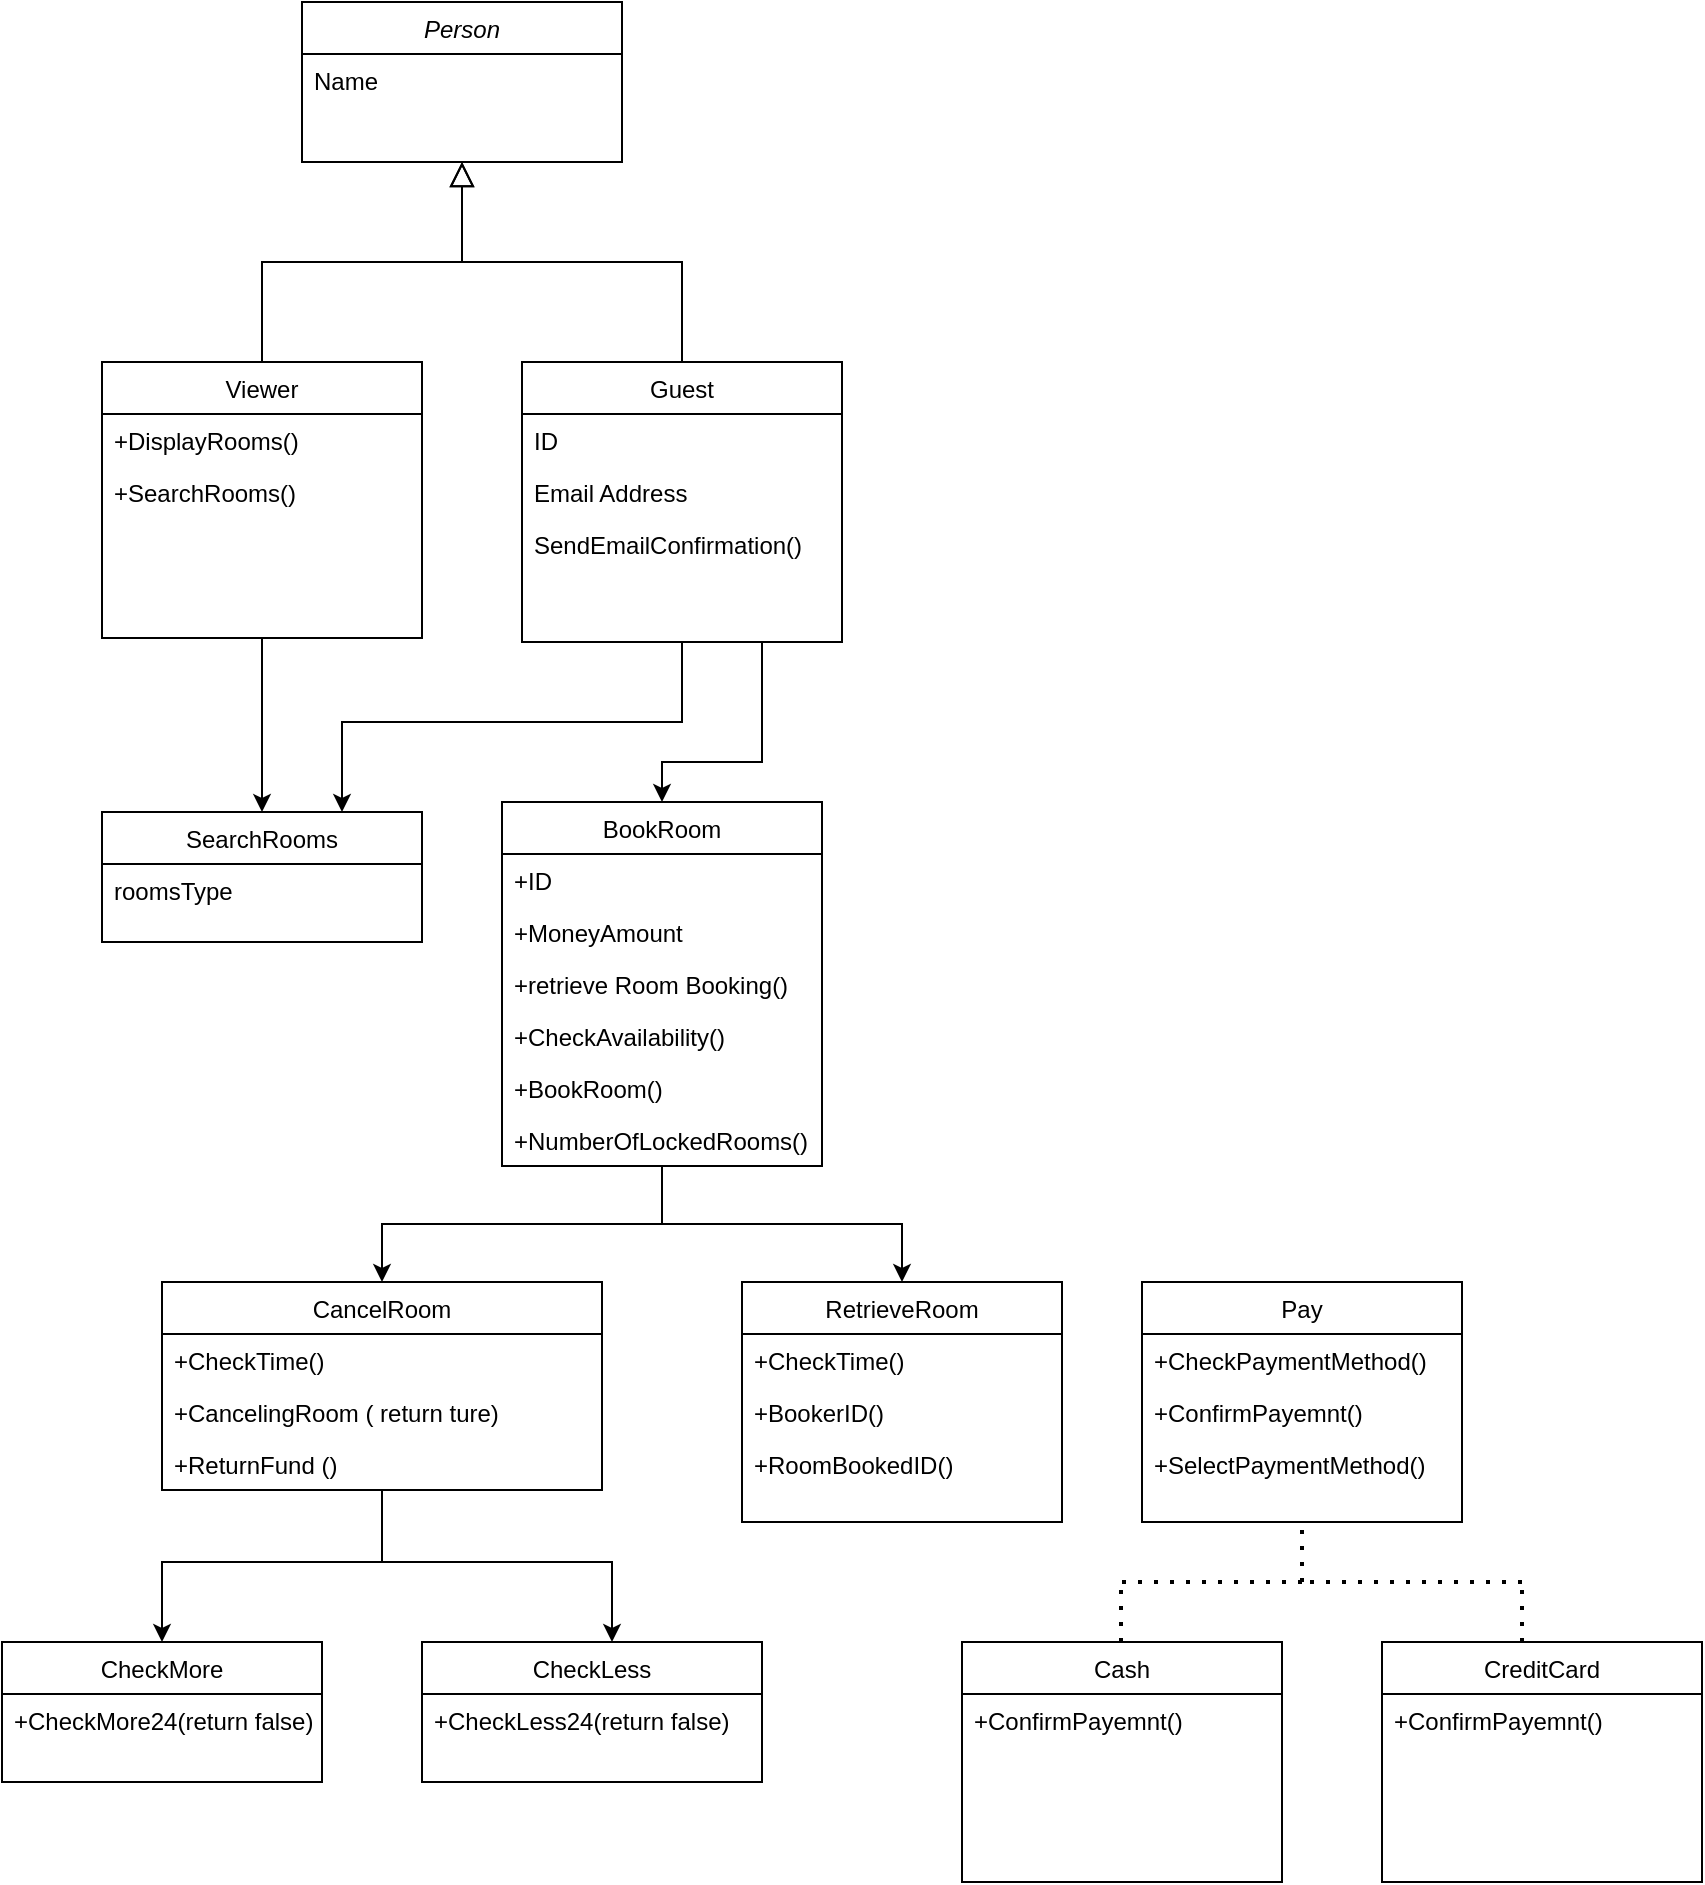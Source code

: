 <mxfile version="13.10.9" type="github">
  <diagram id="C5RBs43oDa-KdzZeNtuy" name="Page-1">
    <mxGraphModel dx="1019" dy="456" grid="1" gridSize="10" guides="1" tooltips="1" connect="1" arrows="1" fold="1" page="1" pageScale="1" pageWidth="827" pageHeight="1169" math="0" shadow="0">
      <root>
        <mxCell id="WIyWlLk6GJQsqaUBKTNV-0" />
        <mxCell id="WIyWlLk6GJQsqaUBKTNV-1" parent="WIyWlLk6GJQsqaUBKTNV-0" />
        <mxCell id="zkfFHV4jXpPFQw0GAbJ--0" value="Person" style="swimlane;fontStyle=2;align=center;verticalAlign=top;childLayout=stackLayout;horizontal=1;startSize=26;horizontalStack=0;resizeParent=1;resizeLast=0;collapsible=1;marginBottom=0;rounded=0;shadow=0;strokeWidth=1;" parent="WIyWlLk6GJQsqaUBKTNV-1" vertex="1">
          <mxGeometry x="220" y="180" width="160" height="80" as="geometry">
            <mxRectangle x="230" y="140" width="160" height="26" as="alternateBounds" />
          </mxGeometry>
        </mxCell>
        <mxCell id="zkfFHV4jXpPFQw0GAbJ--1" value="Name" style="text;align=left;verticalAlign=top;spacingLeft=4;spacingRight=4;overflow=hidden;rotatable=0;points=[[0,0.5],[1,0.5]];portConstraint=eastwest;" parent="zkfFHV4jXpPFQw0GAbJ--0" vertex="1">
          <mxGeometry y="26" width="160" height="26" as="geometry" />
        </mxCell>
        <mxCell id="uaUlRpcdH6cN6g0oEgt6-7" style="edgeStyle=orthogonalEdgeStyle;rounded=0;orthogonalLoop=1;jettySize=auto;html=1;exitX=0.5;exitY=1;exitDx=0;exitDy=0;entryX=0.5;entryY=0;entryDx=0;entryDy=0;" edge="1" parent="WIyWlLk6GJQsqaUBKTNV-1" source="zkfFHV4jXpPFQw0GAbJ--6" target="uaUlRpcdH6cN6g0oEgt6-3">
          <mxGeometry relative="1" as="geometry" />
        </mxCell>
        <mxCell id="zkfFHV4jXpPFQw0GAbJ--6" value="Viewer" style="swimlane;fontStyle=0;align=center;verticalAlign=top;childLayout=stackLayout;horizontal=1;startSize=26;horizontalStack=0;resizeParent=1;resizeLast=0;collapsible=1;marginBottom=0;rounded=0;shadow=0;strokeWidth=1;" parent="WIyWlLk6GJQsqaUBKTNV-1" vertex="1">
          <mxGeometry x="120" y="360" width="160" height="138" as="geometry">
            <mxRectangle x="130" y="380" width="160" height="26" as="alternateBounds" />
          </mxGeometry>
        </mxCell>
        <mxCell id="zkfFHV4jXpPFQw0GAbJ--11" value="+DisplayRooms()" style="text;align=left;verticalAlign=top;spacingLeft=4;spacingRight=4;overflow=hidden;rotatable=0;points=[[0,0.5],[1,0.5]];portConstraint=eastwest;" parent="zkfFHV4jXpPFQw0GAbJ--6" vertex="1">
          <mxGeometry y="26" width="160" height="26" as="geometry" />
        </mxCell>
        <mxCell id="uaUlRpcdH6cN6g0oEgt6-2" value="+SearchRooms()" style="text;align=left;verticalAlign=top;spacingLeft=4;spacingRight=4;overflow=hidden;rotatable=0;points=[[0,0.5],[1,0.5]];portConstraint=eastwest;" vertex="1" parent="zkfFHV4jXpPFQw0GAbJ--6">
          <mxGeometry y="52" width="160" height="26" as="geometry" />
        </mxCell>
        <mxCell id="zkfFHV4jXpPFQw0GAbJ--12" value="" style="endArrow=block;endSize=10;endFill=0;shadow=0;strokeWidth=1;rounded=0;edgeStyle=elbowEdgeStyle;elbow=vertical;" parent="WIyWlLk6GJQsqaUBKTNV-1" source="zkfFHV4jXpPFQw0GAbJ--6" target="zkfFHV4jXpPFQw0GAbJ--0" edge="1">
          <mxGeometry width="160" relative="1" as="geometry">
            <mxPoint x="200" y="203" as="sourcePoint" />
            <mxPoint x="200" y="203" as="targetPoint" />
          </mxGeometry>
        </mxCell>
        <mxCell id="uaUlRpcdH6cN6g0oEgt6-11" style="edgeStyle=orthogonalEdgeStyle;rounded=0;orthogonalLoop=1;jettySize=auto;html=1;entryX=0.75;entryY=0;entryDx=0;entryDy=0;" edge="1" parent="WIyWlLk6GJQsqaUBKTNV-1" source="zkfFHV4jXpPFQw0GAbJ--13" target="uaUlRpcdH6cN6g0oEgt6-3">
          <mxGeometry relative="1" as="geometry">
            <Array as="points">
              <mxPoint x="410" y="540" />
              <mxPoint x="240" y="540" />
            </Array>
          </mxGeometry>
        </mxCell>
        <mxCell id="uaUlRpcdH6cN6g0oEgt6-12" style="edgeStyle=orthogonalEdgeStyle;rounded=0;orthogonalLoop=1;jettySize=auto;html=1;" edge="1" parent="WIyWlLk6GJQsqaUBKTNV-1" source="zkfFHV4jXpPFQw0GAbJ--13" target="uaUlRpcdH6cN6g0oEgt6-9">
          <mxGeometry relative="1" as="geometry">
            <Array as="points">
              <mxPoint x="450" y="560" />
              <mxPoint x="400" y="560" />
            </Array>
          </mxGeometry>
        </mxCell>
        <mxCell id="zkfFHV4jXpPFQw0GAbJ--13" value="Guest" style="swimlane;fontStyle=0;align=center;verticalAlign=top;childLayout=stackLayout;horizontal=1;startSize=26;horizontalStack=0;resizeParent=1;resizeLast=0;collapsible=1;marginBottom=0;rounded=0;shadow=0;strokeWidth=1;" parent="WIyWlLk6GJQsqaUBKTNV-1" vertex="1">
          <mxGeometry x="330" y="360" width="160" height="140" as="geometry">
            <mxRectangle x="340" y="380" width="170" height="26" as="alternateBounds" />
          </mxGeometry>
        </mxCell>
        <mxCell id="uaUlRpcdH6cN6g0oEgt6-0" value="ID" style="text;align=left;verticalAlign=top;spacingLeft=4;spacingRight=4;overflow=hidden;rotatable=0;points=[[0,0.5],[1,0.5]];portConstraint=eastwest;" vertex="1" parent="zkfFHV4jXpPFQw0GAbJ--13">
          <mxGeometry y="26" width="160" height="26" as="geometry" />
        </mxCell>
        <mxCell id="uaUlRpcdH6cN6g0oEgt6-1" value="Email Address" style="text;align=left;verticalAlign=top;spacingLeft=4;spacingRight=4;overflow=hidden;rotatable=0;points=[[0,0.5],[1,0.5]];portConstraint=eastwest;" vertex="1" parent="zkfFHV4jXpPFQw0GAbJ--13">
          <mxGeometry y="52" width="160" height="26" as="geometry" />
        </mxCell>
        <mxCell id="uaUlRpcdH6cN6g0oEgt6-36" value="SendEmailConfirmation()" style="text;align=left;verticalAlign=top;spacingLeft=4;spacingRight=4;overflow=hidden;rotatable=0;points=[[0,0.5],[1,0.5]];portConstraint=eastwest;" vertex="1" parent="zkfFHV4jXpPFQw0GAbJ--13">
          <mxGeometry y="78" width="160" height="26" as="geometry" />
        </mxCell>
        <mxCell id="zkfFHV4jXpPFQw0GAbJ--16" value="" style="endArrow=block;endSize=10;endFill=0;shadow=0;strokeWidth=1;rounded=0;edgeStyle=elbowEdgeStyle;elbow=vertical;" parent="WIyWlLk6GJQsqaUBKTNV-1" source="zkfFHV4jXpPFQw0GAbJ--13" target="zkfFHV4jXpPFQw0GAbJ--0" edge="1">
          <mxGeometry width="160" relative="1" as="geometry">
            <mxPoint x="210" y="373" as="sourcePoint" />
            <mxPoint x="310" y="271" as="targetPoint" />
          </mxGeometry>
        </mxCell>
        <mxCell id="uaUlRpcdH6cN6g0oEgt6-3" value="SearchRooms" style="swimlane;fontStyle=0;align=center;verticalAlign=top;childLayout=stackLayout;horizontal=1;startSize=26;horizontalStack=0;resizeParent=1;resizeLast=0;collapsible=1;marginBottom=0;rounded=0;shadow=0;strokeWidth=1;" vertex="1" parent="WIyWlLk6GJQsqaUBKTNV-1">
          <mxGeometry x="120" y="585" width="160" height="65" as="geometry">
            <mxRectangle x="130" y="380" width="160" height="26" as="alternateBounds" />
          </mxGeometry>
        </mxCell>
        <mxCell id="uaUlRpcdH6cN6g0oEgt6-4" value="roomsType" style="text;align=left;verticalAlign=top;spacingLeft=4;spacingRight=4;overflow=hidden;rotatable=0;points=[[0,0.5],[1,0.5]];portConstraint=eastwest;" vertex="1" parent="uaUlRpcdH6cN6g0oEgt6-3">
          <mxGeometry y="26" width="160" height="26" as="geometry" />
        </mxCell>
        <mxCell id="uaUlRpcdH6cN6g0oEgt6-23" style="edgeStyle=orthogonalEdgeStyle;rounded=0;orthogonalLoop=1;jettySize=auto;html=1;entryX=0.5;entryY=0;entryDx=0;entryDy=0;" edge="1" parent="WIyWlLk6GJQsqaUBKTNV-1" source="uaUlRpcdH6cN6g0oEgt6-9" target="uaUlRpcdH6cN6g0oEgt6-15">
          <mxGeometry relative="1" as="geometry" />
        </mxCell>
        <mxCell id="uaUlRpcdH6cN6g0oEgt6-35" style="edgeStyle=orthogonalEdgeStyle;rounded=0;orthogonalLoop=1;jettySize=auto;html=1;exitX=0.5;exitY=1;exitDx=0;exitDy=0;" edge="1" parent="WIyWlLk6GJQsqaUBKTNV-1" source="uaUlRpcdH6cN6g0oEgt6-9" target="uaUlRpcdH6cN6g0oEgt6-31">
          <mxGeometry relative="1" as="geometry" />
        </mxCell>
        <mxCell id="uaUlRpcdH6cN6g0oEgt6-9" value="BookRoom" style="swimlane;fontStyle=0;align=center;verticalAlign=top;childLayout=stackLayout;horizontal=1;startSize=26;horizontalStack=0;resizeParent=1;resizeLast=0;collapsible=1;marginBottom=0;rounded=0;shadow=0;strokeWidth=1;" vertex="1" parent="WIyWlLk6GJQsqaUBKTNV-1">
          <mxGeometry x="320" y="580" width="160" height="182" as="geometry">
            <mxRectangle x="130" y="380" width="160" height="26" as="alternateBounds" />
          </mxGeometry>
        </mxCell>
        <mxCell id="uaUlRpcdH6cN6g0oEgt6-10" value="+ID" style="text;align=left;verticalAlign=top;spacingLeft=4;spacingRight=4;overflow=hidden;rotatable=0;points=[[0,0.5],[1,0.5]];portConstraint=eastwest;" vertex="1" parent="uaUlRpcdH6cN6g0oEgt6-9">
          <mxGeometry y="26" width="160" height="26" as="geometry" />
        </mxCell>
        <mxCell id="uaUlRpcdH6cN6g0oEgt6-46" value="+MoneyAmount" style="text;align=left;verticalAlign=top;spacingLeft=4;spacingRight=4;overflow=hidden;rotatable=0;points=[[0,0.5],[1,0.5]];portConstraint=eastwest;" vertex="1" parent="uaUlRpcdH6cN6g0oEgt6-9">
          <mxGeometry y="52" width="160" height="26" as="geometry" />
        </mxCell>
        <mxCell id="uaUlRpcdH6cN6g0oEgt6-14" value="+retrieve Room Booking()" style="text;align=left;verticalAlign=top;spacingLeft=4;spacingRight=4;overflow=hidden;rotatable=0;points=[[0,0.5],[1,0.5]];portConstraint=eastwest;" vertex="1" parent="uaUlRpcdH6cN6g0oEgt6-9">
          <mxGeometry y="78" width="160" height="26" as="geometry" />
        </mxCell>
        <mxCell id="uaUlRpcdH6cN6g0oEgt6-27" value="+CheckAvailability()" style="text;align=left;verticalAlign=top;spacingLeft=4;spacingRight=4;overflow=hidden;rotatable=0;points=[[0,0.5],[1,0.5]];portConstraint=eastwest;" vertex="1" parent="uaUlRpcdH6cN6g0oEgt6-9">
          <mxGeometry y="104" width="160" height="26" as="geometry" />
        </mxCell>
        <mxCell id="uaUlRpcdH6cN6g0oEgt6-13" value="+BookRoom()" style="text;align=left;verticalAlign=top;spacingLeft=4;spacingRight=4;overflow=hidden;rotatable=0;points=[[0,0.5],[1,0.5]];portConstraint=eastwest;" vertex="1" parent="uaUlRpcdH6cN6g0oEgt6-9">
          <mxGeometry y="130" width="160" height="26" as="geometry" />
        </mxCell>
        <mxCell id="uaUlRpcdH6cN6g0oEgt6-47" value="+NumberOfLockedRooms()" style="text;align=left;verticalAlign=top;spacingLeft=4;spacingRight=4;overflow=hidden;rotatable=0;points=[[0,0.5],[1,0.5]];portConstraint=eastwest;" vertex="1" parent="uaUlRpcdH6cN6g0oEgt6-9">
          <mxGeometry y="156" width="160" height="26" as="geometry" />
        </mxCell>
        <mxCell id="uaUlRpcdH6cN6g0oEgt6-15" value="RetrieveRoom" style="swimlane;fontStyle=0;align=center;verticalAlign=top;childLayout=stackLayout;horizontal=1;startSize=26;horizontalStack=0;resizeParent=1;resizeLast=0;collapsible=1;marginBottom=0;rounded=0;shadow=0;strokeWidth=1;" vertex="1" parent="WIyWlLk6GJQsqaUBKTNV-1">
          <mxGeometry x="440" y="820" width="160" height="120" as="geometry">
            <mxRectangle x="130" y="380" width="160" height="26" as="alternateBounds" />
          </mxGeometry>
        </mxCell>
        <mxCell id="uaUlRpcdH6cN6g0oEgt6-16" value="+CheckTime()" style="text;align=left;verticalAlign=top;spacingLeft=4;spacingRight=4;overflow=hidden;rotatable=0;points=[[0,0.5],[1,0.5]];portConstraint=eastwest;" vertex="1" parent="uaUlRpcdH6cN6g0oEgt6-15">
          <mxGeometry y="26" width="160" height="26" as="geometry" />
        </mxCell>
        <mxCell id="uaUlRpcdH6cN6g0oEgt6-24" value="+BookerID()" style="text;align=left;verticalAlign=top;spacingLeft=4;spacingRight=4;overflow=hidden;rotatable=0;points=[[0,0.5],[1,0.5]];portConstraint=eastwest;" vertex="1" parent="uaUlRpcdH6cN6g0oEgt6-15">
          <mxGeometry y="52" width="160" height="26" as="geometry" />
        </mxCell>
        <mxCell id="uaUlRpcdH6cN6g0oEgt6-26" value="+RoomBookedID()" style="text;align=left;verticalAlign=top;spacingLeft=4;spacingRight=4;overflow=hidden;rotatable=0;points=[[0,0.5],[1,0.5]];portConstraint=eastwest;" vertex="1" parent="uaUlRpcdH6cN6g0oEgt6-15">
          <mxGeometry y="78" width="160" height="26" as="geometry" />
        </mxCell>
        <mxCell id="uaUlRpcdH6cN6g0oEgt6-40" style="edgeStyle=orthogonalEdgeStyle;rounded=0;orthogonalLoop=1;jettySize=auto;html=1;" edge="1" parent="WIyWlLk6GJQsqaUBKTNV-1" source="uaUlRpcdH6cN6g0oEgt6-31" target="uaUlRpcdH6cN6g0oEgt6-37">
          <mxGeometry relative="1" as="geometry">
            <mxPoint x="190" y="925" as="targetPoint" />
            <Array as="points">
              <mxPoint x="260" y="960" />
              <mxPoint x="150" y="960" />
            </Array>
          </mxGeometry>
        </mxCell>
        <mxCell id="uaUlRpcdH6cN6g0oEgt6-43" style="edgeStyle=orthogonalEdgeStyle;rounded=0;orthogonalLoop=1;jettySize=auto;html=1;" edge="1" parent="WIyWlLk6GJQsqaUBKTNV-1" source="uaUlRpcdH6cN6g0oEgt6-31" target="uaUlRpcdH6cN6g0oEgt6-41">
          <mxGeometry relative="1" as="geometry">
            <Array as="points">
              <mxPoint x="260" y="960" />
              <mxPoint x="375" y="960" />
            </Array>
          </mxGeometry>
        </mxCell>
        <mxCell id="uaUlRpcdH6cN6g0oEgt6-31" value="CancelRoom" style="swimlane;fontStyle=0;align=center;verticalAlign=top;childLayout=stackLayout;horizontal=1;startSize=26;horizontalStack=0;resizeParent=1;resizeLast=0;collapsible=1;marginBottom=0;rounded=0;shadow=0;strokeWidth=1;" vertex="1" parent="WIyWlLk6GJQsqaUBKTNV-1">
          <mxGeometry x="150" y="820" width="220" height="104" as="geometry">
            <mxRectangle x="130" y="380" width="160" height="26" as="alternateBounds" />
          </mxGeometry>
        </mxCell>
        <mxCell id="uaUlRpcdH6cN6g0oEgt6-39" value="+CheckTime()" style="text;align=left;verticalAlign=top;spacingLeft=4;spacingRight=4;overflow=hidden;rotatable=0;points=[[0,0.5],[1,0.5]];portConstraint=eastwest;" vertex="1" parent="uaUlRpcdH6cN6g0oEgt6-31">
          <mxGeometry y="26" width="220" height="26" as="geometry" />
        </mxCell>
        <mxCell id="uaUlRpcdH6cN6g0oEgt6-44" value="+CancelingRoom ( return ture)" style="text;align=left;verticalAlign=top;spacingLeft=4;spacingRight=4;overflow=hidden;rotatable=0;points=[[0,0.5],[1,0.5]];portConstraint=eastwest;" vertex="1" parent="uaUlRpcdH6cN6g0oEgt6-31">
          <mxGeometry y="52" width="220" height="26" as="geometry" />
        </mxCell>
        <mxCell id="uaUlRpcdH6cN6g0oEgt6-45" value="+ReturnFund ()" style="text;align=left;verticalAlign=top;spacingLeft=4;spacingRight=4;overflow=hidden;rotatable=0;points=[[0,0.5],[1,0.5]];portConstraint=eastwest;" vertex="1" parent="uaUlRpcdH6cN6g0oEgt6-31">
          <mxGeometry y="78" width="220" height="26" as="geometry" />
        </mxCell>
        <mxCell id="uaUlRpcdH6cN6g0oEgt6-37" value="CheckMore" style="swimlane;fontStyle=0;align=center;verticalAlign=top;childLayout=stackLayout;horizontal=1;startSize=26;horizontalStack=0;resizeParent=1;resizeLast=0;collapsible=1;marginBottom=0;rounded=0;shadow=0;strokeWidth=1;" vertex="1" parent="WIyWlLk6GJQsqaUBKTNV-1">
          <mxGeometry x="70" y="1000" width="160" height="70" as="geometry">
            <mxRectangle x="130" y="380" width="160" height="26" as="alternateBounds" />
          </mxGeometry>
        </mxCell>
        <mxCell id="uaUlRpcdH6cN6g0oEgt6-38" value="+CheckMore24(return false)" style="text;align=left;verticalAlign=top;spacingLeft=4;spacingRight=4;overflow=hidden;rotatable=0;points=[[0,0.5],[1,0.5]];portConstraint=eastwest;" vertex="1" parent="uaUlRpcdH6cN6g0oEgt6-37">
          <mxGeometry y="26" width="160" height="26" as="geometry" />
        </mxCell>
        <mxCell id="uaUlRpcdH6cN6g0oEgt6-41" value="CheckLess" style="swimlane;fontStyle=0;align=center;verticalAlign=top;childLayout=stackLayout;horizontal=1;startSize=26;horizontalStack=0;resizeParent=1;resizeLast=0;collapsible=1;marginBottom=0;rounded=0;shadow=0;strokeWidth=1;" vertex="1" parent="WIyWlLk6GJQsqaUBKTNV-1">
          <mxGeometry x="280" y="1000" width="170" height="70" as="geometry">
            <mxRectangle x="130" y="380" width="160" height="26" as="alternateBounds" />
          </mxGeometry>
        </mxCell>
        <mxCell id="uaUlRpcdH6cN6g0oEgt6-42" value="+CheckLess24(return false)" style="text;align=left;verticalAlign=top;spacingLeft=4;spacingRight=4;overflow=hidden;rotatable=0;points=[[0,0.5],[1,0.5]];portConstraint=eastwest;" vertex="1" parent="uaUlRpcdH6cN6g0oEgt6-41">
          <mxGeometry y="26" width="170" height="26" as="geometry" />
        </mxCell>
        <mxCell id="uaUlRpcdH6cN6g0oEgt6-48" value="Pay" style="swimlane;fontStyle=0;align=center;verticalAlign=top;childLayout=stackLayout;horizontal=1;startSize=26;horizontalStack=0;resizeParent=1;resizeLast=0;collapsible=1;marginBottom=0;rounded=0;shadow=0;strokeWidth=1;" vertex="1" parent="WIyWlLk6GJQsqaUBKTNV-1">
          <mxGeometry x="640" y="820" width="160" height="120" as="geometry">
            <mxRectangle x="130" y="380" width="160" height="26" as="alternateBounds" />
          </mxGeometry>
        </mxCell>
        <mxCell id="uaUlRpcdH6cN6g0oEgt6-49" value="+CheckPaymentMethod()" style="text;align=left;verticalAlign=top;spacingLeft=4;spacingRight=4;overflow=hidden;rotatable=0;points=[[0,0.5],[1,0.5]];portConstraint=eastwest;" vertex="1" parent="uaUlRpcdH6cN6g0oEgt6-48">
          <mxGeometry y="26" width="160" height="26" as="geometry" />
        </mxCell>
        <mxCell id="uaUlRpcdH6cN6g0oEgt6-50" value="+ConfirmPayemnt()" style="text;align=left;verticalAlign=top;spacingLeft=4;spacingRight=4;overflow=hidden;rotatable=0;points=[[0,0.5],[1,0.5]];portConstraint=eastwest;" vertex="1" parent="uaUlRpcdH6cN6g0oEgt6-48">
          <mxGeometry y="52" width="160" height="26" as="geometry" />
        </mxCell>
        <mxCell id="uaUlRpcdH6cN6g0oEgt6-52" value="+SelectPaymentMethod()" style="text;align=left;verticalAlign=top;spacingLeft=4;spacingRight=4;overflow=hidden;rotatable=0;points=[[0,0.5],[1,0.5]];portConstraint=eastwest;" vertex="1" parent="uaUlRpcdH6cN6g0oEgt6-48">
          <mxGeometry y="78" width="160" height="26" as="geometry" />
        </mxCell>
        <mxCell id="uaUlRpcdH6cN6g0oEgt6-53" value="CreditCard" style="swimlane;fontStyle=0;align=center;verticalAlign=top;childLayout=stackLayout;horizontal=1;startSize=26;horizontalStack=0;resizeParent=1;resizeLast=0;collapsible=1;marginBottom=0;rounded=0;shadow=0;strokeWidth=1;" vertex="1" parent="WIyWlLk6GJQsqaUBKTNV-1">
          <mxGeometry x="760" y="1000" width="160" height="120" as="geometry">
            <mxRectangle x="130" y="380" width="160" height="26" as="alternateBounds" />
          </mxGeometry>
        </mxCell>
        <mxCell id="uaUlRpcdH6cN6g0oEgt6-55" value="+ConfirmPayemnt()" style="text;align=left;verticalAlign=top;spacingLeft=4;spacingRight=4;overflow=hidden;rotatable=0;points=[[0,0.5],[1,0.5]];portConstraint=eastwest;" vertex="1" parent="uaUlRpcdH6cN6g0oEgt6-53">
          <mxGeometry y="26" width="160" height="26" as="geometry" />
        </mxCell>
        <mxCell id="uaUlRpcdH6cN6g0oEgt6-57" value="Cash" style="swimlane;fontStyle=0;align=center;verticalAlign=top;childLayout=stackLayout;horizontal=1;startSize=26;horizontalStack=0;resizeParent=1;resizeLast=0;collapsible=1;marginBottom=0;rounded=0;shadow=0;strokeWidth=1;" vertex="1" parent="WIyWlLk6GJQsqaUBKTNV-1">
          <mxGeometry x="550" y="1000" width="160" height="120" as="geometry">
            <mxRectangle x="130" y="380" width="160" height="26" as="alternateBounds" />
          </mxGeometry>
        </mxCell>
        <mxCell id="uaUlRpcdH6cN6g0oEgt6-59" value="+ConfirmPayemnt()" style="text;align=left;verticalAlign=top;spacingLeft=4;spacingRight=4;overflow=hidden;rotatable=0;points=[[0,0.5],[1,0.5]];portConstraint=eastwest;" vertex="1" parent="uaUlRpcdH6cN6g0oEgt6-57">
          <mxGeometry y="26" width="160" height="26" as="geometry" />
        </mxCell>
        <mxCell id="uaUlRpcdH6cN6g0oEgt6-63" value="" style="endArrow=none;dashed=1;html=1;dashPattern=1 3;strokeWidth=2;" edge="1" parent="WIyWlLk6GJQsqaUBKTNV-1">
          <mxGeometry width="50" height="50" relative="1" as="geometry">
            <mxPoint x="720" y="970" as="sourcePoint" />
            <mxPoint x="720" y="940" as="targetPoint" />
          </mxGeometry>
        </mxCell>
        <mxCell id="uaUlRpcdH6cN6g0oEgt6-64" value="" style="endArrow=none;dashed=1;html=1;dashPattern=1 3;strokeWidth=2;" edge="1" parent="WIyWlLk6GJQsqaUBKTNV-1">
          <mxGeometry width="50" height="50" relative="1" as="geometry">
            <mxPoint x="720" y="970" as="sourcePoint" />
            <mxPoint x="630" y="970" as="targetPoint" />
          </mxGeometry>
        </mxCell>
        <mxCell id="uaUlRpcdH6cN6g0oEgt6-65" value="" style="endArrow=none;dashed=1;html=1;dashPattern=1 3;strokeWidth=2;" edge="1" parent="WIyWlLk6GJQsqaUBKTNV-1">
          <mxGeometry width="50" height="50" relative="1" as="geometry">
            <mxPoint x="830" y="970" as="sourcePoint" />
            <mxPoint x="720" y="970" as="targetPoint" />
          </mxGeometry>
        </mxCell>
        <mxCell id="uaUlRpcdH6cN6g0oEgt6-66" value="" style="endArrow=none;dashed=1;html=1;dashPattern=1 3;strokeWidth=2;" edge="1" parent="WIyWlLk6GJQsqaUBKTNV-1">
          <mxGeometry width="50" height="50" relative="1" as="geometry">
            <mxPoint x="629.5" y="1000" as="sourcePoint" />
            <mxPoint x="629.5" y="970" as="targetPoint" />
          </mxGeometry>
        </mxCell>
        <mxCell id="uaUlRpcdH6cN6g0oEgt6-67" value="" style="endArrow=none;dashed=1;html=1;dashPattern=1 3;strokeWidth=2;" edge="1" parent="WIyWlLk6GJQsqaUBKTNV-1">
          <mxGeometry width="50" height="50" relative="1" as="geometry">
            <mxPoint x="830" y="1000" as="sourcePoint" />
            <mxPoint x="830" y="970" as="targetPoint" />
          </mxGeometry>
        </mxCell>
      </root>
    </mxGraphModel>
  </diagram>
</mxfile>
